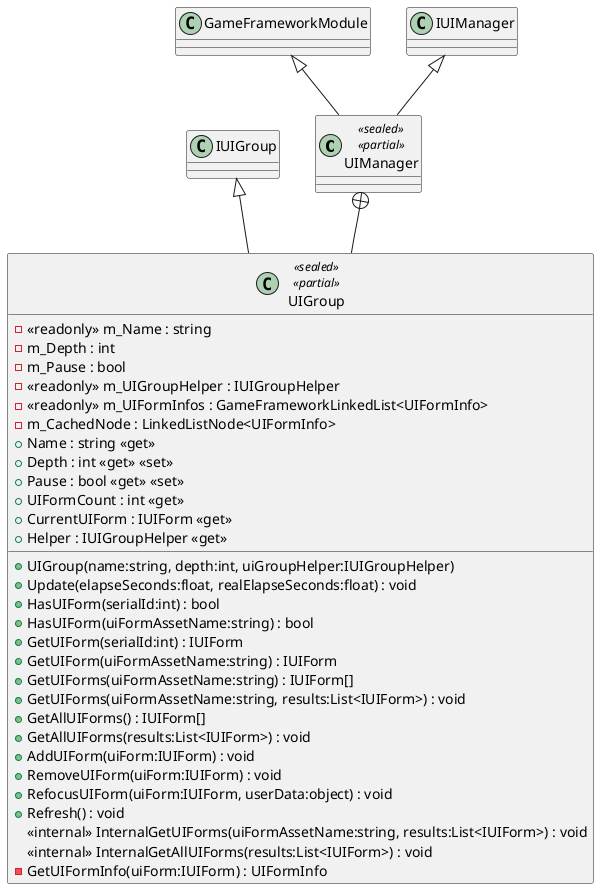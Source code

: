 @startuml
class UIManager <<sealed>> <<partial>> {
}
class UIGroup <<sealed>> <<partial>> {
    - <<readonly>> m_Name : string
    - m_Depth : int
    - m_Pause : bool
    - <<readonly>> m_UIGroupHelper : IUIGroupHelper
    - <<readonly>> m_UIFormInfos : GameFrameworkLinkedList<UIFormInfo>
    - m_CachedNode : LinkedListNode<UIFormInfo>
    + UIGroup(name:string, depth:int, uiGroupHelper:IUIGroupHelper)
    + Name : string <<get>>
    + Depth : int <<get>> <<set>>
    + Pause : bool <<get>> <<set>>
    + UIFormCount : int <<get>>
    + CurrentUIForm : IUIForm <<get>>
    + Helper : IUIGroupHelper <<get>>
    + Update(elapseSeconds:float, realElapseSeconds:float) : void
    + HasUIForm(serialId:int) : bool
    + HasUIForm(uiFormAssetName:string) : bool
    + GetUIForm(serialId:int) : IUIForm
    + GetUIForm(uiFormAssetName:string) : IUIForm
    + GetUIForms(uiFormAssetName:string) : IUIForm[]
    + GetUIForms(uiFormAssetName:string, results:List<IUIForm>) : void
    + GetAllUIForms() : IUIForm[]
    + GetAllUIForms(results:List<IUIForm>) : void
    + AddUIForm(uiForm:IUIForm) : void
    + RemoveUIForm(uiForm:IUIForm) : void
    + RefocusUIForm(uiForm:IUIForm, userData:object) : void
    + Refresh() : void
    <<internal>> InternalGetUIForms(uiFormAssetName:string, results:List<IUIForm>) : void
    <<internal>> InternalGetAllUIForms(results:List<IUIForm>) : void
    - GetUIFormInfo(uiForm:IUIForm) : UIFormInfo
}
GameFrameworkModule <|-- UIManager
IUIManager <|-- UIManager
UIManager +-- UIGroup
IUIGroup <|-- UIGroup
@enduml
